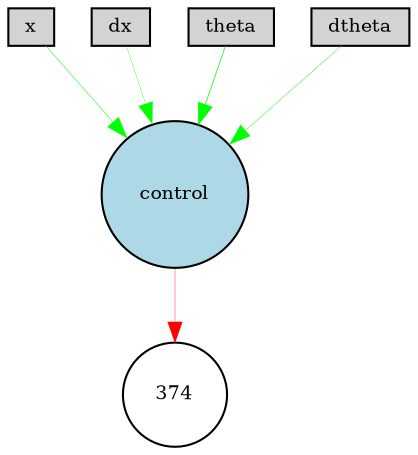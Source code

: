 digraph {
	node [fontsize=9 height=0.2 shape=circle width=0.2]
	x [fillcolor=lightgray shape=box style=filled]
	dx [fillcolor=lightgray shape=box style=filled]
	theta [fillcolor=lightgray shape=box style=filled]
	dtheta [fillcolor=lightgray shape=box style=filled]
	control [fillcolor=lightblue style=filled]
	x -> control [color=green penwidth=0.23889094213683792 style=solid]
	dtheta -> control [color=green penwidth=0.215842015490117 style=solid]
	theta -> control [color=green penwidth=0.35683132263052564 style=solid]
	control -> 374 [color=red penwidth=0.18916686103733127 style=solid]
	dx -> control [color=green penwidth=0.16272761755294077 style=solid]
}
